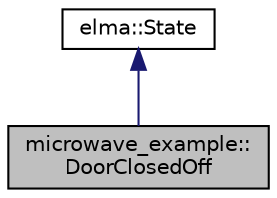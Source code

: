 digraph "microwave_example::DoorClosedOff"
{
  edge [fontname="Helvetica",fontsize="10",labelfontname="Helvetica",labelfontsize="10"];
  node [fontname="Helvetica",fontsize="10",shape=record];
  Node2 [label="microwave_example::\lDoorClosedOff",height=0.2,width=0.4,color="black", fillcolor="grey75", style="filled", fontcolor="black"];
  Node3 -> Node2 [dir="back",color="midnightblue",fontsize="10",style="solid",fontname="Helvetica"];
  Node3 [label="elma::State",height=0.2,width=0.4,color="black", fillcolor="white", style="filled",URL="$classelma_1_1State.html",tooltip="States for the StateMachine class. "];
}
